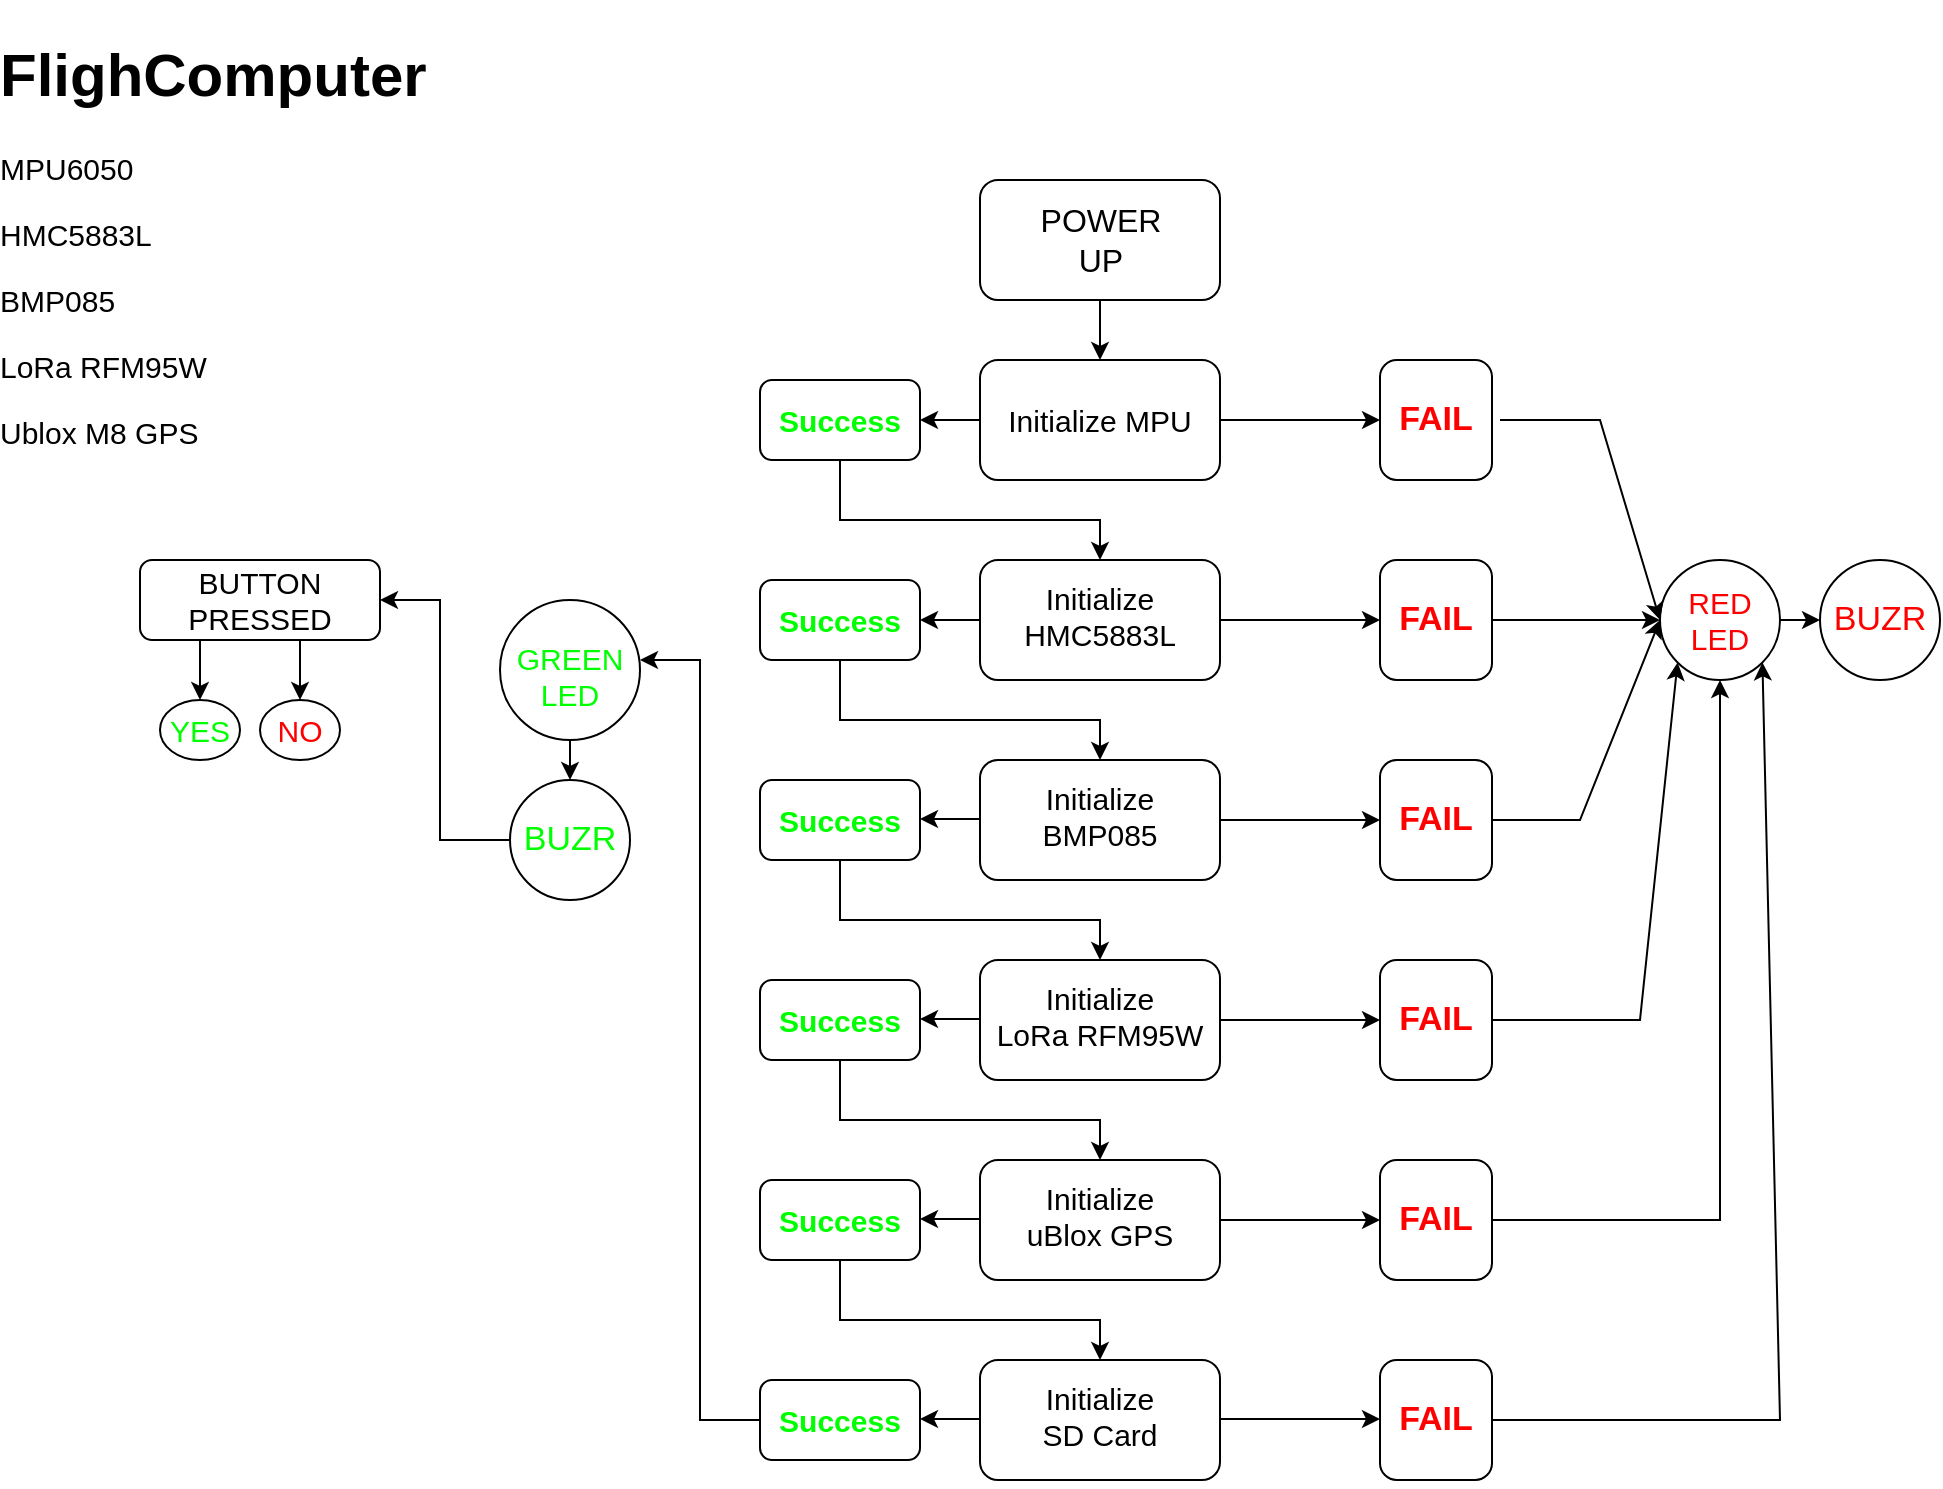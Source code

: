 <mxfile version="20.4.0" type="github">
  <diagram id="jLvyQRVTHppNXJx_sUPl" name="Page-1">
    <mxGraphModel dx="1038" dy="528" grid="1" gridSize="10" guides="1" tooltips="1" connect="1" arrows="1" fold="1" page="1" pageScale="1" pageWidth="827" pageHeight="1169" math="0" shadow="0">
      <root>
        <mxCell id="0" />
        <mxCell id="1" parent="0" />
        <mxCell id="D6W2tgMKPBSH_wXgi5Sm-6" value="" style="edgeStyle=orthogonalEdgeStyle;rounded=0;orthogonalLoop=1;jettySize=auto;html=1;fontSize=16;align=center;" parent="1" source="D6W2tgMKPBSH_wXgi5Sm-1" target="D6W2tgMKPBSH_wXgi5Sm-5" edge="1">
          <mxGeometry relative="1" as="geometry" />
        </mxCell>
        <mxCell id="D6W2tgMKPBSH_wXgi5Sm-1" value="" style="rounded=1;whiteSpace=wrap;html=1;align=center;" parent="1" vertex="1">
          <mxGeometry x="510" y="100" width="120" height="60" as="geometry" />
        </mxCell>
        <mxCell id="D6W2tgMKPBSH_wXgi5Sm-2" value="POWER UP" style="text;html=1;strokeColor=none;fillColor=none;align=center;verticalAlign=middle;whiteSpace=wrap;rounded=0;fontSize=16;" parent="1" vertex="1">
          <mxGeometry x="526" y="110" width="89" height="40" as="geometry" />
        </mxCell>
        <mxCell id="D6W2tgMKPBSH_wXgi5Sm-12" value="" style="edgeStyle=orthogonalEdgeStyle;rounded=0;orthogonalLoop=1;jettySize=auto;html=1;fontSize=15;" parent="1" source="D6W2tgMKPBSH_wXgi5Sm-5" target="D6W2tgMKPBSH_wXgi5Sm-11" edge="1">
          <mxGeometry relative="1" as="geometry" />
        </mxCell>
        <mxCell id="D6W2tgMKPBSH_wXgi5Sm-38" value="" style="edgeStyle=orthogonalEdgeStyle;rounded=0;orthogonalLoop=1;jettySize=auto;html=1;fontSize=15;fontColor=#FF0000;" parent="1" source="D6W2tgMKPBSH_wXgi5Sm-5" target="D6W2tgMKPBSH_wXgi5Sm-37" edge="1">
          <mxGeometry relative="1" as="geometry" />
        </mxCell>
        <mxCell id="D6W2tgMKPBSH_wXgi5Sm-5" value="&lt;font style=&quot;font-size: 15px;&quot;&gt;Initialize MPU &lt;br&gt;&lt;/font&gt;" style="rounded=1;whiteSpace=wrap;html=1;align=center;" parent="1" vertex="1">
          <mxGeometry x="510" y="190" width="120" height="60" as="geometry" />
        </mxCell>
        <mxCell id="D6W2tgMKPBSH_wXgi5Sm-7" style="edgeStyle=orthogonalEdgeStyle;rounded=0;orthogonalLoop=1;jettySize=auto;html=1;exitX=0.5;exitY=1;exitDx=0;exitDy=0;fontSize=15;align=center;" parent="1" source="D6W2tgMKPBSH_wXgi5Sm-5" target="D6W2tgMKPBSH_wXgi5Sm-5" edge="1">
          <mxGeometry relative="1" as="geometry" />
        </mxCell>
        <mxCell id="D6W2tgMKPBSH_wXgi5Sm-15" value="" style="edgeStyle=orthogonalEdgeStyle;rounded=0;orthogonalLoop=1;jettySize=auto;html=1;fontSize=17;fontColor=#FF0000;" parent="1" source="D6W2tgMKPBSH_wXgi5Sm-8" target="D6W2tgMKPBSH_wXgi5Sm-13" edge="1">
          <mxGeometry relative="1" as="geometry" />
        </mxCell>
        <mxCell id="D6W2tgMKPBSH_wXgi5Sm-8" value="&lt;div&gt;&lt;font style=&quot;font-size: 15px;&quot;&gt;Initialize HMC5883L&lt;/font&gt;&lt;/div&gt;&lt;div&gt;&lt;font style=&quot;font-size: 15px;&quot;&gt;&lt;br&gt;&lt;/font&gt;&lt;/div&gt;" style="rounded=1;whiteSpace=wrap;html=1;align=center;spacingTop=13;" parent="1" vertex="1">
          <mxGeometry x="510" y="290" width="120" height="60" as="geometry" />
        </mxCell>
        <mxCell id="D6W2tgMKPBSH_wXgi5Sm-10" value="&lt;h1&gt;FlighComputer&lt;/h1&gt;&lt;p&gt;MPU6050&lt;/p&gt;&lt;p&gt;HMC5883L&lt;br&gt;&lt;/p&gt;&lt;p&gt;BMP085&lt;/p&gt;&lt;p&gt;LoRa RFM95W&lt;br&gt;&lt;/p&gt;&lt;p&gt;&lt;/p&gt;&lt;p&gt;Ublox M8 GPS&lt;br&gt;&lt;/p&gt;" style="text;html=1;strokeColor=none;fillColor=none;spacing=0;spacingTop=-15;whiteSpace=wrap;overflow=hidden;rounded=0;fontSize=15;" parent="1" vertex="1">
          <mxGeometry x="20" y="20" width="230" height="240" as="geometry" />
        </mxCell>
        <mxCell id="D6W2tgMKPBSH_wXgi5Sm-11" value="&lt;font style=&quot;font-size: 17px;&quot; color=&quot;#FF0000&quot;&gt;&lt;b&gt;FAIL&lt;/b&gt;&lt;/font&gt;" style="rounded=1;whiteSpace=wrap;html=1;align=center;" parent="1" vertex="1">
          <mxGeometry x="710" y="190" width="56" height="60" as="geometry" />
        </mxCell>
        <mxCell id="D6W2tgMKPBSH_wXgi5Sm-21" value="" style="edgeStyle=orthogonalEdgeStyle;rounded=0;orthogonalLoop=1;jettySize=auto;html=1;fontSize=17;fontColor=#FF0000;entryX=0;entryY=0.5;entryDx=0;entryDy=0;" parent="1" source="D6W2tgMKPBSH_wXgi5Sm-13" target="D6W2tgMKPBSH_wXgi5Sm-54" edge="1">
          <mxGeometry relative="1" as="geometry">
            <mxPoint x="830" y="320" as="targetPoint" />
          </mxGeometry>
        </mxCell>
        <mxCell id="D6W2tgMKPBSH_wXgi5Sm-13" value="&lt;font style=&quot;font-size: 17px;&quot; color=&quot;#FF0000&quot;&gt;&lt;b&gt;FAIL&lt;/b&gt;&lt;/font&gt;" style="rounded=1;whiteSpace=wrap;html=1;align=center;" parent="1" vertex="1">
          <mxGeometry x="710" y="290" width="56" height="60" as="geometry" />
        </mxCell>
        <mxCell id="D6W2tgMKPBSH_wXgi5Sm-19" value="" style="edgeStyle=orthogonalEdgeStyle;rounded=0;orthogonalLoop=1;jettySize=auto;html=1;fontSize=17;fontColor=#FF0000;" parent="1" source="D6W2tgMKPBSH_wXgi5Sm-16" target="D6W2tgMKPBSH_wXgi5Sm-18" edge="1">
          <mxGeometry relative="1" as="geometry" />
        </mxCell>
        <mxCell id="D6W2tgMKPBSH_wXgi5Sm-16" value="&lt;div&gt;&lt;font style=&quot;font-size: 15px;&quot;&gt;Initialize &lt;br&gt;&lt;/font&gt;&lt;/div&gt;&lt;div&gt;&lt;font style=&quot;font-size: 15px;&quot;&gt;BMP085&lt;/font&gt;&lt;/div&gt;&lt;div&gt;&lt;font style=&quot;font-size: 15px;&quot;&gt;&lt;br&gt;&lt;/font&gt;&lt;/div&gt;" style="rounded=1;whiteSpace=wrap;html=1;align=center;spacingTop=13;" parent="1" vertex="1">
          <mxGeometry x="510" y="390" width="120" height="60" as="geometry" />
        </mxCell>
        <mxCell id="D6W2tgMKPBSH_wXgi5Sm-18" value="&lt;font style=&quot;font-size: 17px;&quot; color=&quot;#FF0000&quot;&gt;&lt;b&gt;FAIL&lt;/b&gt;&lt;/font&gt;" style="rounded=1;whiteSpace=wrap;html=1;align=center;" parent="1" vertex="1">
          <mxGeometry x="710" y="390" width="56" height="60" as="geometry" />
        </mxCell>
        <mxCell id="D6W2tgMKPBSH_wXgi5Sm-24" value="" style="endArrow=classic;html=1;rounded=0;fontSize=17;fontColor=#FF0000;exitX=1;exitY=0.5;exitDx=0;exitDy=0;entryX=0;entryY=0.5;entryDx=0;entryDy=0;" parent="1" source="D6W2tgMKPBSH_wXgi5Sm-18" target="D6W2tgMKPBSH_wXgi5Sm-54" edge="1">
          <mxGeometry width="50" height="50" relative="1" as="geometry">
            <mxPoint x="766" y="400" as="sourcePoint" />
            <mxPoint x="840" y="340" as="targetPoint" />
            <Array as="points">
              <mxPoint x="810" y="420" />
            </Array>
          </mxGeometry>
        </mxCell>
        <mxCell id="D6W2tgMKPBSH_wXgi5Sm-27" value="BUZR" style="ellipse;whiteSpace=wrap;html=1;aspect=fixed;fontSize=17;fontColor=#FF0000;" parent="1" vertex="1">
          <mxGeometry x="930" y="290" width="60" height="60" as="geometry" />
        </mxCell>
        <mxCell id="D6W2tgMKPBSH_wXgi5Sm-28" value="" style="endArrow=classic;html=1;rounded=0;fontSize=17;fontColor=#FF0000;entryX=0;entryY=0.5;entryDx=0;entryDy=0;" parent="1" target="D6W2tgMKPBSH_wXgi5Sm-27" edge="1">
          <mxGeometry width="50" height="50" relative="1" as="geometry">
            <mxPoint x="910" y="320" as="sourcePoint" />
            <mxPoint x="640" y="220" as="targetPoint" />
          </mxGeometry>
        </mxCell>
        <mxCell id="D6W2tgMKPBSH_wXgi5Sm-30" value="" style="edgeStyle=orthogonalEdgeStyle;rounded=0;orthogonalLoop=1;jettySize=auto;html=1;fontSize=17;fontColor=#FF0000;" parent="1" source="D6W2tgMKPBSH_wXgi5Sm-31" target="D6W2tgMKPBSH_wXgi5Sm-32" edge="1">
          <mxGeometry relative="1" as="geometry" />
        </mxCell>
        <mxCell id="D6W2tgMKPBSH_wXgi5Sm-31" value="&lt;div&gt;&lt;font style=&quot;font-size: 15px;&quot;&gt;Initialize &lt;br&gt;&lt;/font&gt;&lt;/div&gt;&lt;div style=&quot;font-size: 15px;&quot;&gt;LoRa RFM95W&lt;br&gt;&lt;/div&gt;&lt;div&gt;&lt;font style=&quot;font-size: 15px;&quot;&gt;&lt;br&gt;&lt;/font&gt;&lt;/div&gt;" style="rounded=1;whiteSpace=wrap;html=1;align=center;spacingTop=13;" parent="1" vertex="1">
          <mxGeometry x="510" y="490" width="120" height="60" as="geometry" />
        </mxCell>
        <mxCell id="D6W2tgMKPBSH_wXgi5Sm-32" value="&lt;font style=&quot;font-size: 17px;&quot; color=&quot;#FF0000&quot;&gt;&lt;b&gt;FAIL&lt;/b&gt;&lt;/font&gt;" style="rounded=1;whiteSpace=wrap;html=1;align=center;" parent="1" vertex="1">
          <mxGeometry x="710" y="490" width="56" height="60" as="geometry" />
        </mxCell>
        <mxCell id="D6W2tgMKPBSH_wXgi5Sm-34" value="" style="endArrow=classic;html=1;rounded=0;fontSize=15;fontColor=#FF0000;exitX=1;exitY=0.5;exitDx=0;exitDy=0;entryX=0;entryY=1;entryDx=0;entryDy=0;" parent="1" source="D6W2tgMKPBSH_wXgi5Sm-32" target="D6W2tgMKPBSH_wXgi5Sm-54" edge="1">
          <mxGeometry width="50" height="50" relative="1" as="geometry">
            <mxPoint x="766" y="500" as="sourcePoint" />
            <mxPoint x="880" y="350" as="targetPoint" />
            <Array as="points">
              <mxPoint x="840" y="520" />
            </Array>
          </mxGeometry>
        </mxCell>
        <mxCell id="D6W2tgMKPBSH_wXgi5Sm-37" value="&lt;b&gt;&lt;font style=&quot;font-size: 15px;&quot; color=&quot;#00FF00&quot;&gt;Success &lt;/font&gt;&lt;/b&gt;" style="rounded=1;whiteSpace=wrap;html=1;align=center;" parent="1" vertex="1">
          <mxGeometry x="400" y="200" width="80" height="40" as="geometry" />
        </mxCell>
        <mxCell id="D6W2tgMKPBSH_wXgi5Sm-39" value="" style="endArrow=classic;html=1;rounded=0;fontSize=15;fontColor=#00FF00;exitX=0.5;exitY=1;exitDx=0;exitDy=0;entryX=0.5;entryY=0;entryDx=0;entryDy=0;" parent="1" source="D6W2tgMKPBSH_wXgi5Sm-37" target="D6W2tgMKPBSH_wXgi5Sm-8" edge="1">
          <mxGeometry width="50" height="50" relative="1" as="geometry">
            <mxPoint x="420" y="380" as="sourcePoint" />
            <mxPoint x="470" y="330" as="targetPoint" />
            <Array as="points">
              <mxPoint x="440" y="270" />
              <mxPoint x="570" y="270" />
            </Array>
          </mxGeometry>
        </mxCell>
        <mxCell id="D6W2tgMKPBSH_wXgi5Sm-43" value="&lt;b&gt;&lt;font style=&quot;font-size: 15px;&quot; color=&quot;#00FF00&quot;&gt;Success &lt;/font&gt;&lt;/b&gt;" style="rounded=1;whiteSpace=wrap;html=1;align=center;" parent="1" vertex="1">
          <mxGeometry x="400" y="300" width="80" height="40" as="geometry" />
        </mxCell>
        <mxCell id="D6W2tgMKPBSH_wXgi5Sm-44" value="" style="endArrow=classic;html=1;rounded=0;fontSize=15;fontColor=#00FF00;exitX=0;exitY=0.5;exitDx=0;exitDy=0;entryX=1;entryY=0.5;entryDx=0;entryDy=0;" parent="1" source="D6W2tgMKPBSH_wXgi5Sm-8" target="D6W2tgMKPBSH_wXgi5Sm-43" edge="1">
          <mxGeometry width="50" height="50" relative="1" as="geometry">
            <mxPoint x="420" y="380" as="sourcePoint" />
            <mxPoint x="470" y="330" as="targetPoint" />
          </mxGeometry>
        </mxCell>
        <mxCell id="D6W2tgMKPBSH_wXgi5Sm-45" value="" style="endArrow=classic;html=1;rounded=0;fontSize=15;fontColor=#00FF00;exitX=0.5;exitY=1;exitDx=0;exitDy=0;entryX=0.5;entryY=0;entryDx=0;entryDy=0;" parent="1" edge="1">
          <mxGeometry width="50" height="50" relative="1" as="geometry">
            <mxPoint x="440" y="340" as="sourcePoint" />
            <mxPoint x="570" y="390" as="targetPoint" />
            <Array as="points">
              <mxPoint x="440" y="370" />
              <mxPoint x="570" y="370" />
            </Array>
          </mxGeometry>
        </mxCell>
        <mxCell id="D6W2tgMKPBSH_wXgi5Sm-46" value="&lt;b&gt;&lt;font style=&quot;font-size: 15px;&quot; color=&quot;#00FF00&quot;&gt;Success &lt;/font&gt;&lt;/b&gt;" style="rounded=1;whiteSpace=wrap;html=1;align=center;" parent="1" vertex="1">
          <mxGeometry x="400" y="400" width="80" height="40" as="geometry" />
        </mxCell>
        <mxCell id="D6W2tgMKPBSH_wXgi5Sm-48" value="" style="endArrow=classic;html=1;rounded=0;fontSize=15;fontColor=#00FF00;exitX=0.5;exitY=1;exitDx=0;exitDy=0;entryX=0.5;entryY=0;entryDx=0;entryDy=0;" parent="1" edge="1">
          <mxGeometry width="50" height="50" relative="1" as="geometry">
            <mxPoint x="440" y="440" as="sourcePoint" />
            <mxPoint x="570" y="490" as="targetPoint" />
            <Array as="points">
              <mxPoint x="440" y="470" />
              <mxPoint x="570" y="470" />
            </Array>
          </mxGeometry>
        </mxCell>
        <mxCell id="D6W2tgMKPBSH_wXgi5Sm-49" value="" style="edgeStyle=orthogonalEdgeStyle;rounded=0;orthogonalLoop=1;jettySize=auto;html=1;fontSize=17;fontColor=#FF0000;" parent="1" source="D6W2tgMKPBSH_wXgi5Sm-50" target="D6W2tgMKPBSH_wXgi5Sm-51" edge="1">
          <mxGeometry relative="1" as="geometry" />
        </mxCell>
        <mxCell id="D6W2tgMKPBSH_wXgi5Sm-50" value="&lt;div&gt;&lt;font style=&quot;font-size: 15px;&quot;&gt;Initialize &lt;br&gt;&lt;/font&gt;&lt;/div&gt;&lt;div style=&quot;font-size: 15px;&quot;&gt;uBlox GPS&lt;br&gt;&lt;/div&gt;&lt;div&gt;&lt;font style=&quot;font-size: 15px;&quot;&gt;&lt;br&gt;&lt;/font&gt;&lt;/div&gt;" style="rounded=1;whiteSpace=wrap;html=1;align=center;spacingTop=13;" parent="1" vertex="1">
          <mxGeometry x="510" y="590" width="120" height="60" as="geometry" />
        </mxCell>
        <mxCell id="D6W2tgMKPBSH_wXgi5Sm-51" value="&lt;font style=&quot;font-size: 17px;&quot; color=&quot;#FF0000&quot;&gt;&lt;b&gt;FAIL&lt;/b&gt;&lt;/font&gt;" style="rounded=1;whiteSpace=wrap;html=1;align=center;" parent="1" vertex="1">
          <mxGeometry x="710" y="590" width="56" height="60" as="geometry" />
        </mxCell>
        <mxCell id="D6W2tgMKPBSH_wXgi5Sm-54" value="&lt;font color=&quot;#FF0000&quot;&gt;RED LED&lt;br&gt;&lt;/font&gt;" style="ellipse;whiteSpace=wrap;html=1;aspect=fixed;fontSize=15;fontColor=#00FF00;" parent="1" vertex="1">
          <mxGeometry x="850" y="290" width="60" height="60" as="geometry" />
        </mxCell>
        <mxCell id="D6W2tgMKPBSH_wXgi5Sm-58" value="" style="endArrow=classic;html=1;rounded=0;fontSize=15;fontColor=#FF0000;exitX=1;exitY=0.5;exitDx=0;exitDy=0;" parent="1" source="D6W2tgMKPBSH_wXgi5Sm-51" edge="1">
          <mxGeometry width="50" height="50" relative="1" as="geometry">
            <mxPoint x="766" y="610" as="sourcePoint" />
            <mxPoint x="880" y="350" as="targetPoint" />
            <Array as="points">
              <mxPoint x="880" y="620" />
            </Array>
          </mxGeometry>
        </mxCell>
        <mxCell id="D6W2tgMKPBSH_wXgi5Sm-62" value="" style="endArrow=classic;html=1;rounded=0;fontSize=15;fontColor=#FF0000;entryX=0;entryY=0.5;entryDx=0;entryDy=0;" parent="1" target="D6W2tgMKPBSH_wXgi5Sm-54" edge="1">
          <mxGeometry width="50" height="50" relative="1" as="geometry">
            <mxPoint x="770" y="220" as="sourcePoint" />
            <mxPoint x="470" y="450" as="targetPoint" />
            <Array as="points">
              <mxPoint x="820" y="220" />
            </Array>
          </mxGeometry>
        </mxCell>
        <mxCell id="D6W2tgMKPBSH_wXgi5Sm-63" value="&lt;b&gt;&lt;font style=&quot;font-size: 15px;&quot; color=&quot;#00FF00&quot;&gt;Success &lt;/font&gt;&lt;/b&gt;" style="rounded=1;whiteSpace=wrap;html=1;align=center;" parent="1" vertex="1">
          <mxGeometry x="400" y="500" width="80" height="40" as="geometry" />
        </mxCell>
        <mxCell id="D6W2tgMKPBSH_wXgi5Sm-64" value="" style="endArrow=classic;html=1;rounded=0;fontSize=15;fontColor=#00FF00;exitX=0;exitY=0.5;exitDx=0;exitDy=0;entryX=1;entryY=0.5;entryDx=0;entryDy=0;" parent="1" edge="1">
          <mxGeometry width="50" height="50" relative="1" as="geometry">
            <mxPoint x="510" y="419.5" as="sourcePoint" />
            <mxPoint x="480" y="419.5" as="targetPoint" />
          </mxGeometry>
        </mxCell>
        <mxCell id="D6W2tgMKPBSH_wXgi5Sm-65" value="" style="endArrow=classic;html=1;rounded=0;fontSize=15;fontColor=#00FF00;exitX=0;exitY=0.5;exitDx=0;exitDy=0;entryX=1;entryY=0.5;entryDx=0;entryDy=0;" parent="1" edge="1">
          <mxGeometry width="50" height="50" relative="1" as="geometry">
            <mxPoint x="510" y="519.5" as="sourcePoint" />
            <mxPoint x="480" y="519.5" as="targetPoint" />
          </mxGeometry>
        </mxCell>
        <mxCell id="D6W2tgMKPBSH_wXgi5Sm-66" value="" style="endArrow=classic;html=1;rounded=0;fontSize=15;fontColor=#00FF00;exitX=0.5;exitY=1;exitDx=0;exitDy=0;entryX=0.5;entryY=0;entryDx=0;entryDy=0;" parent="1" edge="1">
          <mxGeometry width="50" height="50" relative="1" as="geometry">
            <mxPoint x="440" y="540" as="sourcePoint" />
            <mxPoint x="570" y="590" as="targetPoint" />
            <Array as="points">
              <mxPoint x="440" y="570" />
              <mxPoint x="570" y="570" />
            </Array>
          </mxGeometry>
        </mxCell>
        <mxCell id="D6W2tgMKPBSH_wXgi5Sm-67" value="&lt;div&gt;&lt;font style=&quot;font-size: 15px;&quot;&gt;Initialize &lt;br&gt;&lt;/font&gt;&lt;/div&gt;&lt;div style=&quot;font-size: 15px;&quot;&gt;SD Card&lt;br&gt;&lt;/div&gt;&lt;div&gt;&lt;font style=&quot;font-size: 15px;&quot;&gt;&lt;br&gt;&lt;/font&gt;&lt;/div&gt;" style="rounded=1;whiteSpace=wrap;html=1;align=center;spacingTop=13;" parent="1" vertex="1">
          <mxGeometry x="510" y="690" width="120" height="60" as="geometry" />
        </mxCell>
        <mxCell id="D6W2tgMKPBSH_wXgi5Sm-68" value="&lt;b&gt;&lt;font style=&quot;font-size: 15px;&quot; color=&quot;#00FF00&quot;&gt;Success &lt;/font&gt;&lt;/b&gt;" style="rounded=1;whiteSpace=wrap;html=1;align=center;" parent="1" vertex="1">
          <mxGeometry x="400" y="600" width="80" height="40" as="geometry" />
        </mxCell>
        <mxCell id="D6W2tgMKPBSH_wXgi5Sm-69" value="" style="endArrow=classic;html=1;rounded=0;fontSize=15;fontColor=#00FF00;exitX=0;exitY=0.5;exitDx=0;exitDy=0;entryX=1;entryY=0.5;entryDx=0;entryDy=0;" parent="1" edge="1">
          <mxGeometry width="50" height="50" relative="1" as="geometry">
            <mxPoint x="510" y="619.5" as="sourcePoint" />
            <mxPoint x="480" y="619.5" as="targetPoint" />
          </mxGeometry>
        </mxCell>
        <mxCell id="D6W2tgMKPBSH_wXgi5Sm-71" value="&lt;b&gt;&lt;font style=&quot;font-size: 15px;&quot; color=&quot;#00FF00&quot;&gt;Success &lt;/font&gt;&lt;/b&gt;" style="rounded=1;whiteSpace=wrap;html=1;align=center;" parent="1" vertex="1">
          <mxGeometry x="400" y="700" width="80" height="40" as="geometry" />
        </mxCell>
        <mxCell id="D6W2tgMKPBSH_wXgi5Sm-73" value="" style="endArrow=classic;html=1;rounded=0;fontSize=15;fontColor=#00FF00;exitX=0;exitY=0.5;exitDx=0;exitDy=0;entryX=1;entryY=0.5;entryDx=0;entryDy=0;" parent="1" edge="1">
          <mxGeometry width="50" height="50" relative="1" as="geometry">
            <mxPoint x="510" y="719.5" as="sourcePoint" />
            <mxPoint x="480" y="719.5" as="targetPoint" />
          </mxGeometry>
        </mxCell>
        <mxCell id="D6W2tgMKPBSH_wXgi5Sm-75" value="" style="endArrow=classic;html=1;rounded=0;fontSize=15;fontColor=#00FF00;exitX=0.5;exitY=1;exitDx=0;exitDy=0;entryX=0.5;entryY=0;entryDx=0;entryDy=0;" parent="1" edge="1">
          <mxGeometry width="50" height="50" relative="1" as="geometry">
            <mxPoint x="440" y="640" as="sourcePoint" />
            <mxPoint x="570" y="690" as="targetPoint" />
            <Array as="points">
              <mxPoint x="440" y="670" />
              <mxPoint x="570" y="670" />
            </Array>
          </mxGeometry>
        </mxCell>
        <mxCell id="D6W2tgMKPBSH_wXgi5Sm-77" value="&lt;font style=&quot;font-size: 17px;&quot; color=&quot;#FF0000&quot;&gt;&lt;b&gt;FAIL&lt;/b&gt;&lt;/font&gt;" style="rounded=1;whiteSpace=wrap;html=1;align=center;" parent="1" vertex="1">
          <mxGeometry x="710" y="690" width="56" height="60" as="geometry" />
        </mxCell>
        <mxCell id="D6W2tgMKPBSH_wXgi5Sm-80" value="" style="edgeStyle=orthogonalEdgeStyle;rounded=0;orthogonalLoop=1;jettySize=auto;html=1;fontSize=17;fontColor=#FF0000;" parent="1" edge="1">
          <mxGeometry relative="1" as="geometry">
            <mxPoint x="630" y="719.5" as="sourcePoint" />
            <mxPoint x="710" y="719.5" as="targetPoint" />
          </mxGeometry>
        </mxCell>
        <mxCell id="D6W2tgMKPBSH_wXgi5Sm-81" value="" style="endArrow=classic;html=1;rounded=0;fontSize=15;fontColor=#FF0000;exitX=1;exitY=0.5;exitDx=0;exitDy=0;entryX=1;entryY=1;entryDx=0;entryDy=0;" parent="1" target="D6W2tgMKPBSH_wXgi5Sm-54" edge="1">
          <mxGeometry width="50" height="50" relative="1" as="geometry">
            <mxPoint x="766" y="720" as="sourcePoint" />
            <mxPoint x="880" y="450" as="targetPoint" />
            <Array as="points">
              <mxPoint x="910" y="720" />
            </Array>
          </mxGeometry>
        </mxCell>
        <mxCell id="D6W2tgMKPBSH_wXgi5Sm-82" value="" style="endArrow=classic;html=1;rounded=0;fontSize=15;fontColor=#FF0000;exitX=0;exitY=0.5;exitDx=0;exitDy=0;" parent="1" source="D6W2tgMKPBSH_wXgi5Sm-71" edge="1">
          <mxGeometry width="50" height="50" relative="1" as="geometry">
            <mxPoint x="310" y="720" as="sourcePoint" />
            <mxPoint x="340" y="340" as="targetPoint" />
            <Array as="points">
              <mxPoint x="370" y="720" />
              <mxPoint x="370" y="340" />
            </Array>
          </mxGeometry>
        </mxCell>
        <mxCell id="D6W2tgMKPBSH_wXgi5Sm-85" value="&lt;font color=&quot;#00FF00&quot;&gt;GREEN LED&lt;br&gt;&lt;/font&gt;" style="ellipse;whiteSpace=wrap;html=1;aspect=fixed;fontSize=15;fontColor=#FF0000;spacingTop=5;" parent="1" vertex="1">
          <mxGeometry x="270" y="310" width="70" height="70" as="geometry" />
        </mxCell>
        <mxCell id="D6W2tgMKPBSH_wXgi5Sm-89" value="BUZR" style="ellipse;whiteSpace=wrap;html=1;aspect=fixed;fontSize=17;fontColor=#00FF00;" parent="1" vertex="1">
          <mxGeometry x="275" y="400" width="60" height="60" as="geometry" />
        </mxCell>
        <mxCell id="D6W2tgMKPBSH_wXgi5Sm-90" value="" style="endArrow=classic;html=1;rounded=0;fontSize=15;fontColor=#00FF00;exitX=0.5;exitY=1;exitDx=0;exitDy=0;entryX=0.5;entryY=0;entryDx=0;entryDy=0;" parent="1" source="D6W2tgMKPBSH_wXgi5Sm-85" target="D6W2tgMKPBSH_wXgi5Sm-89" edge="1">
          <mxGeometry width="50" height="50" relative="1" as="geometry">
            <mxPoint x="500" y="500" as="sourcePoint" />
            <mxPoint x="550" y="450" as="targetPoint" />
          </mxGeometry>
        </mxCell>
        <mxCell id="SW75NxaCi-P2bdis3kfb-1" value="" style="endArrow=classic;html=1;rounded=0;exitX=0;exitY=0.5;exitDx=0;exitDy=0;" edge="1" parent="1" source="D6W2tgMKPBSH_wXgi5Sm-89">
          <mxGeometry width="50" height="50" relative="1" as="geometry">
            <mxPoint x="510" y="590" as="sourcePoint" />
            <mxPoint x="210" y="310" as="targetPoint" />
            <Array as="points">
              <mxPoint x="240" y="430" />
              <mxPoint x="240" y="310" />
              <mxPoint x="220" y="310" />
            </Array>
          </mxGeometry>
        </mxCell>
        <mxCell id="SW75NxaCi-P2bdis3kfb-2" value="&lt;div style=&quot;font-size: 15px;&quot;&gt;&lt;font style=&quot;font-size: 15px;&quot;&gt;BUTTON &lt;br&gt;&lt;/font&gt;&lt;/div&gt;&lt;div style=&quot;font-size: 15px;&quot;&gt;&lt;font style=&quot;font-size: 15px;&quot;&gt;PRESSED&lt;/font&gt;&lt;/div&gt;" style="rounded=1;whiteSpace=wrap;html=1;" vertex="1" parent="1">
          <mxGeometry x="90" y="290" width="120" height="40" as="geometry" />
        </mxCell>
        <mxCell id="SW75NxaCi-P2bdis3kfb-3" value="" style="endArrow=classic;html=1;rounded=0;fontSize=15;exitX=0.25;exitY=1;exitDx=0;exitDy=0;entryX=0.5;entryY=0;entryDx=0;entryDy=0;" edge="1" parent="1" source="SW75NxaCi-P2bdis3kfb-2" target="SW75NxaCi-P2bdis3kfb-8">
          <mxGeometry width="50" height="50" relative="1" as="geometry">
            <mxPoint x="90" y="430" as="sourcePoint" />
            <mxPoint x="120" y="390" as="targetPoint" />
          </mxGeometry>
        </mxCell>
        <mxCell id="SW75NxaCi-P2bdis3kfb-5" value="" style="endArrow=classic;html=1;rounded=0;fontSize=15;entryX=0.5;entryY=0;entryDx=0;entryDy=0;" edge="1" parent="1" target="SW75NxaCi-P2bdis3kfb-6">
          <mxGeometry width="50" height="50" relative="1" as="geometry">
            <mxPoint x="170" y="330" as="sourcePoint" />
            <mxPoint x="170" y="390" as="targetPoint" />
          </mxGeometry>
        </mxCell>
        <mxCell id="SW75NxaCi-P2bdis3kfb-6" value="&lt;font color=&quot;#FF0000&quot;&gt;NO&lt;/font&gt;" style="ellipse;whiteSpace=wrap;html=1;fontSize=15;" vertex="1" parent="1">
          <mxGeometry x="150" y="360" width="40" height="30" as="geometry" />
        </mxCell>
        <mxCell id="SW75NxaCi-P2bdis3kfb-8" value="&lt;font color=&quot;#00FF00&quot;&gt;YES&lt;/font&gt;" style="ellipse;whiteSpace=wrap;html=1;fontSize=15;" vertex="1" parent="1">
          <mxGeometry x="100" y="360" width="40" height="30" as="geometry" />
        </mxCell>
      </root>
    </mxGraphModel>
  </diagram>
</mxfile>
